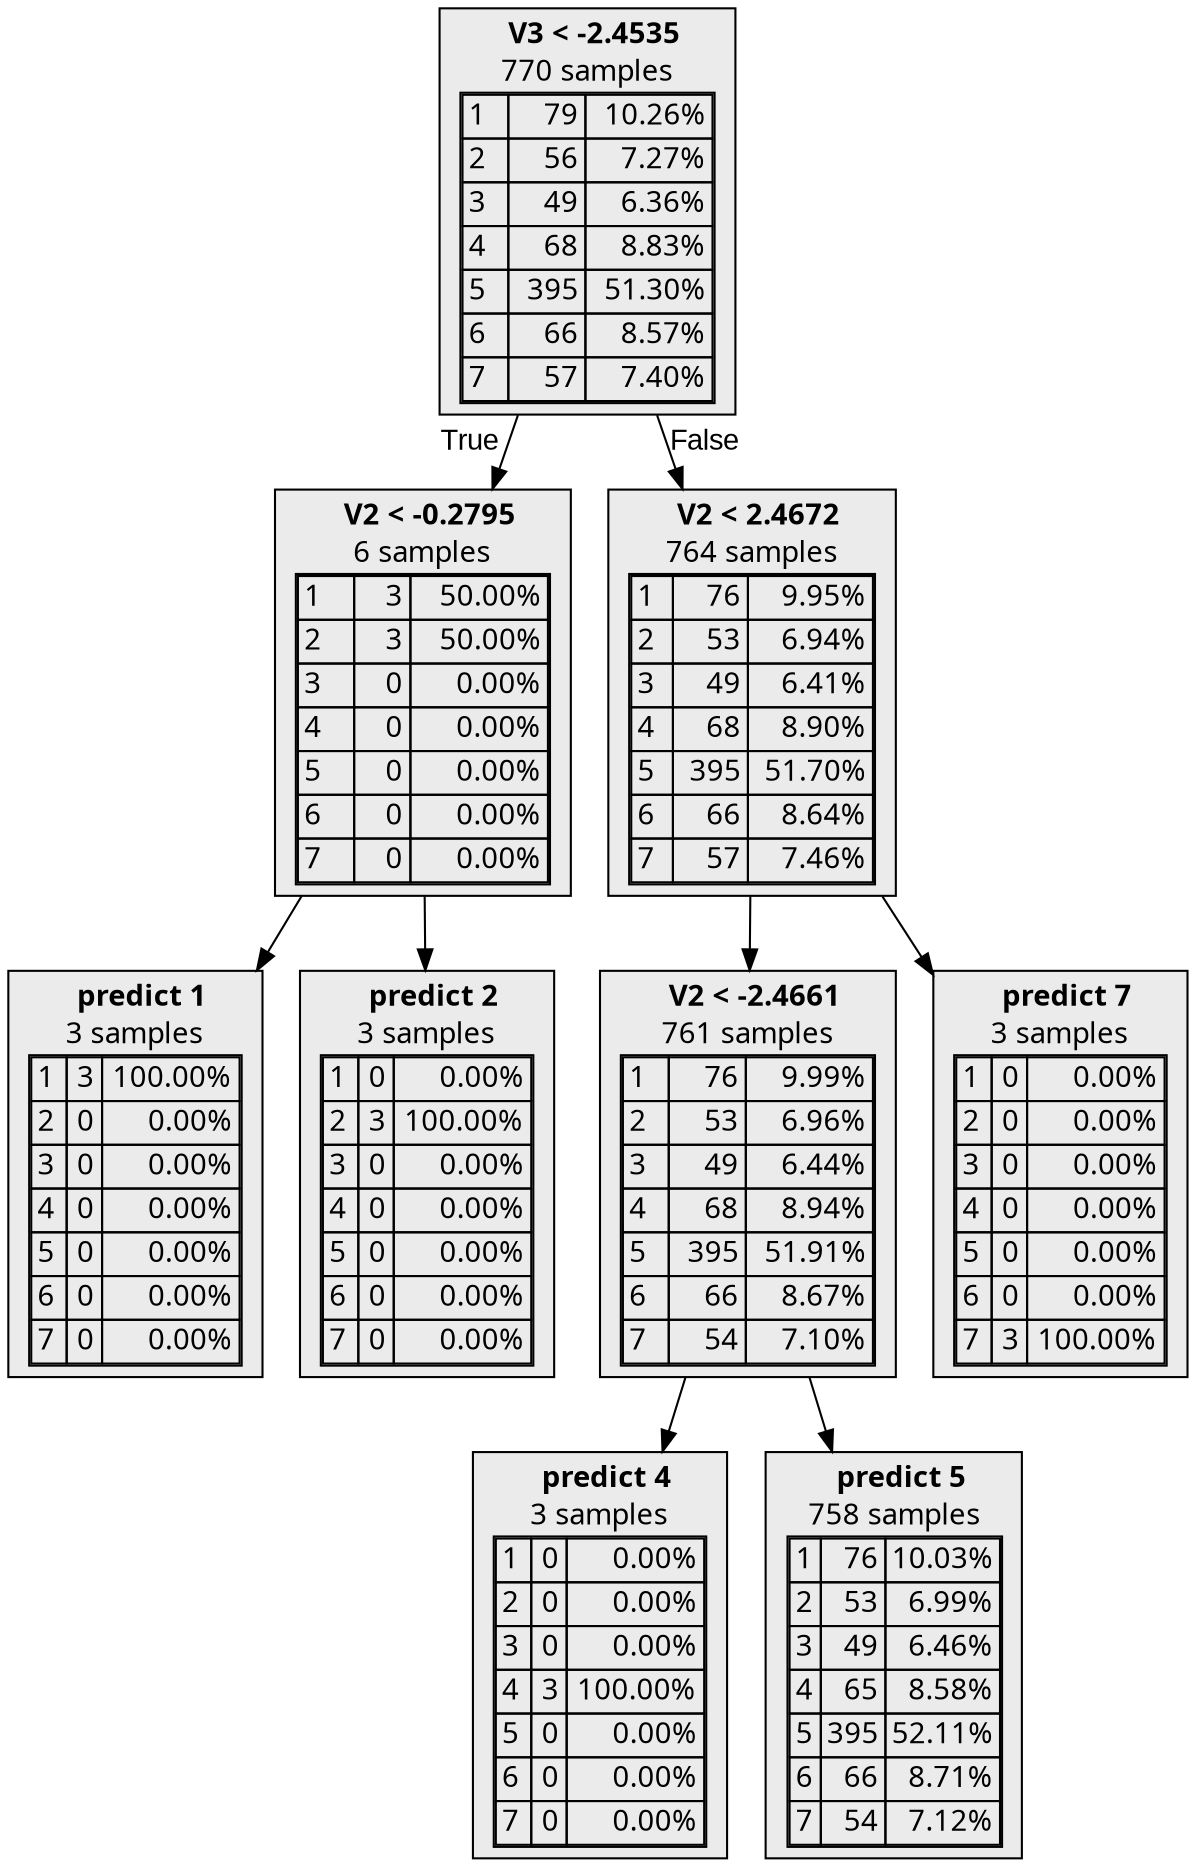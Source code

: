 digraph {
    1 [label=<  <TABLE BORDER="0" CELLPADDING="0">
      <TR>
    <TD>
      <B>V3 &lt; -2.4535</B>
    </TD>
  </TR>

    <TR>
      <TD>770 samples</TD>
    </TR>
    <TR>
  <TD>
    <TABLE CELLSPACING="0">
      
        <TR >
    <TD ALIGN="LEFT">1</TD>
    <TD ALIGN="RIGHT">79</TD>
    <TD ALIGN="RIGHT">10.26%</TD>
  </TR>
  <TR >
    <TD ALIGN="LEFT">2</TD>
    <TD ALIGN="RIGHT">56</TD>
    <TD ALIGN="RIGHT">7.27%</TD>
  </TR>
  <TR >
    <TD ALIGN="LEFT">3</TD>
    <TD ALIGN="RIGHT">49</TD>
    <TD ALIGN="RIGHT">6.36%</TD>
  </TR>
  <TR >
    <TD ALIGN="LEFT">4</TD>
    <TD ALIGN="RIGHT">68</TD>
    <TD ALIGN="RIGHT">8.83%</TD>
  </TR>
  <TR class="highlighted">
    <TD ALIGN="LEFT">5</TD>
    <TD ALIGN="RIGHT">395</TD>
    <TD ALIGN="RIGHT">51.30%</TD>
  </TR>
  <TR >
    <TD ALIGN="LEFT">6</TD>
    <TD ALIGN="RIGHT">66</TD>
    <TD ALIGN="RIGHT">8.57%</TD>
  </TR>
  <TR >
    <TD ALIGN="LEFT">7</TD>
    <TD ALIGN="RIGHT">57</TD>
    <TD ALIGN="RIGHT">7.40%</TD>
  </TR>

    </TABLE>
  </TD>
</TR>

  </TABLE>
>,fillcolor="#EBEBEB",shape=box,fontname="bold arial",style="filled"];
    1 -> 2 [labeldistance=2.5, labelangle=45, headlabel="True",fontname="arial"];
    1 -> 5 [labeldistance=2.5, labelangle=-45, headlabel="False",fontname="arial"];
    2 [label=<  <TABLE BORDER="0" CELLPADDING="0">
      <TR>
    <TD>
      <B>V2 &lt; -0.2795</B>
    </TD>
  </TR>

    <TR>
      <TD>6 samples</TD>
    </TR>
    <TR>
  <TD>
    <TABLE CELLSPACING="0">
      
        <TR class="highlighted">
    <TD ALIGN="LEFT">1</TD>
    <TD ALIGN="RIGHT">3</TD>
    <TD ALIGN="RIGHT">50.00%</TD>
  </TR>
  <TR >
    <TD ALIGN="LEFT">2</TD>
    <TD ALIGN="RIGHT">3</TD>
    <TD ALIGN="RIGHT">50.00%</TD>
  </TR>
  <TR >
    <TD ALIGN="LEFT">3</TD>
    <TD ALIGN="RIGHT">0</TD>
    <TD ALIGN="RIGHT">0.00%</TD>
  </TR>
  <TR >
    <TD ALIGN="LEFT">4</TD>
    <TD ALIGN="RIGHT">0</TD>
    <TD ALIGN="RIGHT">0.00%</TD>
  </TR>
  <TR >
    <TD ALIGN="LEFT">5</TD>
    <TD ALIGN="RIGHT">0</TD>
    <TD ALIGN="RIGHT">0.00%</TD>
  </TR>
  <TR >
    <TD ALIGN="LEFT">6</TD>
    <TD ALIGN="RIGHT">0</TD>
    <TD ALIGN="RIGHT">0.00%</TD>
  </TR>
  <TR >
    <TD ALIGN="LEFT">7</TD>
    <TD ALIGN="RIGHT">0</TD>
    <TD ALIGN="RIGHT">0.00%</TD>
  </TR>

    </TABLE>
  </TD>
</TR>

  </TABLE>
>,fillcolor="#EBEBEB",shape=box,fontname="bold arial",style="filled"];
    2 -> 3;
    2 -> 4;
    3 [label=<  <TABLE BORDER="0" CELLPADDING="0">
      <TR>
    <TD>
      <B>predict 1</B>
    </TD>
  </TR>

    <TR>
      <TD>3 samples</TD>
    </TR>
    <TR>
  <TD>
    <TABLE CELLSPACING="0">
      
        <TR class="highlighted">
    <TD ALIGN="LEFT">1</TD>
    <TD ALIGN="RIGHT">3</TD>
    <TD ALIGN="RIGHT">100.00%</TD>
  </TR>
  <TR >
    <TD ALIGN="LEFT">2</TD>
    <TD ALIGN="RIGHT">0</TD>
    <TD ALIGN="RIGHT">0.00%</TD>
  </TR>
  <TR >
    <TD ALIGN="LEFT">3</TD>
    <TD ALIGN="RIGHT">0</TD>
    <TD ALIGN="RIGHT">0.00%</TD>
  </TR>
  <TR >
    <TD ALIGN="LEFT">4</TD>
    <TD ALIGN="RIGHT">0</TD>
    <TD ALIGN="RIGHT">0.00%</TD>
  </TR>
  <TR >
    <TD ALIGN="LEFT">5</TD>
    <TD ALIGN="RIGHT">0</TD>
    <TD ALIGN="RIGHT">0.00%</TD>
  </TR>
  <TR >
    <TD ALIGN="LEFT">6</TD>
    <TD ALIGN="RIGHT">0</TD>
    <TD ALIGN="RIGHT">0.00%</TD>
  </TR>
  <TR >
    <TD ALIGN="LEFT">7</TD>
    <TD ALIGN="RIGHT">0</TD>
    <TD ALIGN="RIGHT">0.00%</TD>
  </TR>

    </TABLE>
  </TD>
</TR>

  </TABLE>
>,fillcolor="#EBEBEB",shape=box,fontname="bold arial",style="filled",color=black];
    4 [label=<  <TABLE BORDER="0" CELLPADDING="0">
      <TR>
    <TD>
      <B>predict 2</B>
    </TD>
  </TR>

    <TR>
      <TD>3 samples</TD>
    </TR>
    <TR>
  <TD>
    <TABLE CELLSPACING="0">
      
        <TR >
    <TD ALIGN="LEFT">1</TD>
    <TD ALIGN="RIGHT">0</TD>
    <TD ALIGN="RIGHT">0.00%</TD>
  </TR>
  <TR class="highlighted">
    <TD ALIGN="LEFT">2</TD>
    <TD ALIGN="RIGHT">3</TD>
    <TD ALIGN="RIGHT">100.00%</TD>
  </TR>
  <TR >
    <TD ALIGN="LEFT">3</TD>
    <TD ALIGN="RIGHT">0</TD>
    <TD ALIGN="RIGHT">0.00%</TD>
  </TR>
  <TR >
    <TD ALIGN="LEFT">4</TD>
    <TD ALIGN="RIGHT">0</TD>
    <TD ALIGN="RIGHT">0.00%</TD>
  </TR>
  <TR >
    <TD ALIGN="LEFT">5</TD>
    <TD ALIGN="RIGHT">0</TD>
    <TD ALIGN="RIGHT">0.00%</TD>
  </TR>
  <TR >
    <TD ALIGN="LEFT">6</TD>
    <TD ALIGN="RIGHT">0</TD>
    <TD ALIGN="RIGHT">0.00%</TD>
  </TR>
  <TR >
    <TD ALIGN="LEFT">7</TD>
    <TD ALIGN="RIGHT">0</TD>
    <TD ALIGN="RIGHT">0.00%</TD>
  </TR>

    </TABLE>
  </TD>
</TR>

  </TABLE>
>,fillcolor="#EBEBEB",shape=box,fontname="bold arial",style="filled",color=black];
    5 [label=<  <TABLE BORDER="0" CELLPADDING="0">
      <TR>
    <TD>
      <B>V2 &lt; 2.4672</B>
    </TD>
  </TR>

    <TR>
      <TD>764 samples</TD>
    </TR>
    <TR>
  <TD>
    <TABLE CELLSPACING="0">
      
        <TR >
    <TD ALIGN="LEFT">1</TD>
    <TD ALIGN="RIGHT">76</TD>
    <TD ALIGN="RIGHT">9.95%</TD>
  </TR>
  <TR >
    <TD ALIGN="LEFT">2</TD>
    <TD ALIGN="RIGHT">53</TD>
    <TD ALIGN="RIGHT">6.94%</TD>
  </TR>
  <TR >
    <TD ALIGN="LEFT">3</TD>
    <TD ALIGN="RIGHT">49</TD>
    <TD ALIGN="RIGHT">6.41%</TD>
  </TR>
  <TR >
    <TD ALIGN="LEFT">4</TD>
    <TD ALIGN="RIGHT">68</TD>
    <TD ALIGN="RIGHT">8.90%</TD>
  </TR>
  <TR class="highlighted">
    <TD ALIGN="LEFT">5</TD>
    <TD ALIGN="RIGHT">395</TD>
    <TD ALIGN="RIGHT">51.70%</TD>
  </TR>
  <TR >
    <TD ALIGN="LEFT">6</TD>
    <TD ALIGN="RIGHT">66</TD>
    <TD ALIGN="RIGHT">8.64%</TD>
  </TR>
  <TR >
    <TD ALIGN="LEFT">7</TD>
    <TD ALIGN="RIGHT">57</TD>
    <TD ALIGN="RIGHT">7.46%</TD>
  </TR>

    </TABLE>
  </TD>
</TR>

  </TABLE>
>,fillcolor="#EBEBEB",shape=box,fontname="bold arial",style="filled"];
    5 -> 6;
    5 -> 9;
    6 [label=<  <TABLE BORDER="0" CELLPADDING="0">
      <TR>
    <TD>
      <B>V2 &lt; -2.4661</B>
    </TD>
  </TR>

    <TR>
      <TD>761 samples</TD>
    </TR>
    <TR>
  <TD>
    <TABLE CELLSPACING="0">
      
        <TR >
    <TD ALIGN="LEFT">1</TD>
    <TD ALIGN="RIGHT">76</TD>
    <TD ALIGN="RIGHT">9.99%</TD>
  </TR>
  <TR >
    <TD ALIGN="LEFT">2</TD>
    <TD ALIGN="RIGHT">53</TD>
    <TD ALIGN="RIGHT">6.96%</TD>
  </TR>
  <TR >
    <TD ALIGN="LEFT">3</TD>
    <TD ALIGN="RIGHT">49</TD>
    <TD ALIGN="RIGHT">6.44%</TD>
  </TR>
  <TR >
    <TD ALIGN="LEFT">4</TD>
    <TD ALIGN="RIGHT">68</TD>
    <TD ALIGN="RIGHT">8.94%</TD>
  </TR>
  <TR class="highlighted">
    <TD ALIGN="LEFT">5</TD>
    <TD ALIGN="RIGHT">395</TD>
    <TD ALIGN="RIGHT">51.91%</TD>
  </TR>
  <TR >
    <TD ALIGN="LEFT">6</TD>
    <TD ALIGN="RIGHT">66</TD>
    <TD ALIGN="RIGHT">8.67%</TD>
  </TR>
  <TR >
    <TD ALIGN="LEFT">7</TD>
    <TD ALIGN="RIGHT">54</TD>
    <TD ALIGN="RIGHT">7.10%</TD>
  </TR>

    </TABLE>
  </TD>
</TR>

  </TABLE>
>,fillcolor="#EBEBEB",shape=box,fontname="bold arial",style="filled"];
    6 -> 7;
    6 -> 8;
    7 [label=<  <TABLE BORDER="0" CELLPADDING="0">
      <TR>
    <TD>
      <B>predict 4</B>
    </TD>
  </TR>

    <TR>
      <TD>3 samples</TD>
    </TR>
    <TR>
  <TD>
    <TABLE CELLSPACING="0">
      
        <TR >
    <TD ALIGN="LEFT">1</TD>
    <TD ALIGN="RIGHT">0</TD>
    <TD ALIGN="RIGHT">0.00%</TD>
  </TR>
  <TR >
    <TD ALIGN="LEFT">2</TD>
    <TD ALIGN="RIGHT">0</TD>
    <TD ALIGN="RIGHT">0.00%</TD>
  </TR>
  <TR >
    <TD ALIGN="LEFT">3</TD>
    <TD ALIGN="RIGHT">0</TD>
    <TD ALIGN="RIGHT">0.00%</TD>
  </TR>
  <TR class="highlighted">
    <TD ALIGN="LEFT">4</TD>
    <TD ALIGN="RIGHT">3</TD>
    <TD ALIGN="RIGHT">100.00%</TD>
  </TR>
  <TR >
    <TD ALIGN="LEFT">5</TD>
    <TD ALIGN="RIGHT">0</TD>
    <TD ALIGN="RIGHT">0.00%</TD>
  </TR>
  <TR >
    <TD ALIGN="LEFT">6</TD>
    <TD ALIGN="RIGHT">0</TD>
    <TD ALIGN="RIGHT">0.00%</TD>
  </TR>
  <TR >
    <TD ALIGN="LEFT">7</TD>
    <TD ALIGN="RIGHT">0</TD>
    <TD ALIGN="RIGHT">0.00%</TD>
  </TR>

    </TABLE>
  </TD>
</TR>

  </TABLE>
>,fillcolor="#EBEBEB",shape=box,fontname="bold arial",style="filled",color=black];
    8 [label=<  <TABLE BORDER="0" CELLPADDING="0">
      <TR>
    <TD>
      <B>predict 5</B>
    </TD>
  </TR>

    <TR>
      <TD>758 samples</TD>
    </TR>
    <TR>
  <TD>
    <TABLE CELLSPACING="0">
      
        <TR >
    <TD ALIGN="LEFT">1</TD>
    <TD ALIGN="RIGHT">76</TD>
    <TD ALIGN="RIGHT">10.03%</TD>
  </TR>
  <TR >
    <TD ALIGN="LEFT">2</TD>
    <TD ALIGN="RIGHT">53</TD>
    <TD ALIGN="RIGHT">6.99%</TD>
  </TR>
  <TR >
    <TD ALIGN="LEFT">3</TD>
    <TD ALIGN="RIGHT">49</TD>
    <TD ALIGN="RIGHT">6.46%</TD>
  </TR>
  <TR >
    <TD ALIGN="LEFT">4</TD>
    <TD ALIGN="RIGHT">65</TD>
    <TD ALIGN="RIGHT">8.58%</TD>
  </TR>
  <TR class="highlighted">
    <TD ALIGN="LEFT">5</TD>
    <TD ALIGN="RIGHT">395</TD>
    <TD ALIGN="RIGHT">52.11%</TD>
  </TR>
  <TR >
    <TD ALIGN="LEFT">6</TD>
    <TD ALIGN="RIGHT">66</TD>
    <TD ALIGN="RIGHT">8.71%</TD>
  </TR>
  <TR >
    <TD ALIGN="LEFT">7</TD>
    <TD ALIGN="RIGHT">54</TD>
    <TD ALIGN="RIGHT">7.12%</TD>
  </TR>

    </TABLE>
  </TD>
</TR>

  </TABLE>
>,fillcolor="#EBEBEB",shape=box,fontname="bold arial",style="filled",color=black];
    9 [label=<  <TABLE BORDER="0" CELLPADDING="0">
      <TR>
    <TD>
      <B>predict 7</B>
    </TD>
  </TR>

    <TR>
      <TD>3 samples</TD>
    </TR>
    <TR>
  <TD>
    <TABLE CELLSPACING="0">
      
        <TR >
    <TD ALIGN="LEFT">1</TD>
    <TD ALIGN="RIGHT">0</TD>
    <TD ALIGN="RIGHT">0.00%</TD>
  </TR>
  <TR >
    <TD ALIGN="LEFT">2</TD>
    <TD ALIGN="RIGHT">0</TD>
    <TD ALIGN="RIGHT">0.00%</TD>
  </TR>
  <TR >
    <TD ALIGN="LEFT">3</TD>
    <TD ALIGN="RIGHT">0</TD>
    <TD ALIGN="RIGHT">0.00%</TD>
  </TR>
  <TR >
    <TD ALIGN="LEFT">4</TD>
    <TD ALIGN="RIGHT">0</TD>
    <TD ALIGN="RIGHT">0.00%</TD>
  </TR>
  <TR >
    <TD ALIGN="LEFT">5</TD>
    <TD ALIGN="RIGHT">0</TD>
    <TD ALIGN="RIGHT">0.00%</TD>
  </TR>
  <TR >
    <TD ALIGN="LEFT">6</TD>
    <TD ALIGN="RIGHT">0</TD>
    <TD ALIGN="RIGHT">0.00%</TD>
  </TR>
  <TR class="highlighted">
    <TD ALIGN="LEFT">7</TD>
    <TD ALIGN="RIGHT">3</TD>
    <TD ALIGN="RIGHT">100.00%</TD>
  </TR>

    </TABLE>
  </TD>
</TR>

  </TABLE>
>,fillcolor="#EBEBEB",shape=box,fontname="bold arial",style="filled",color=black];
}
